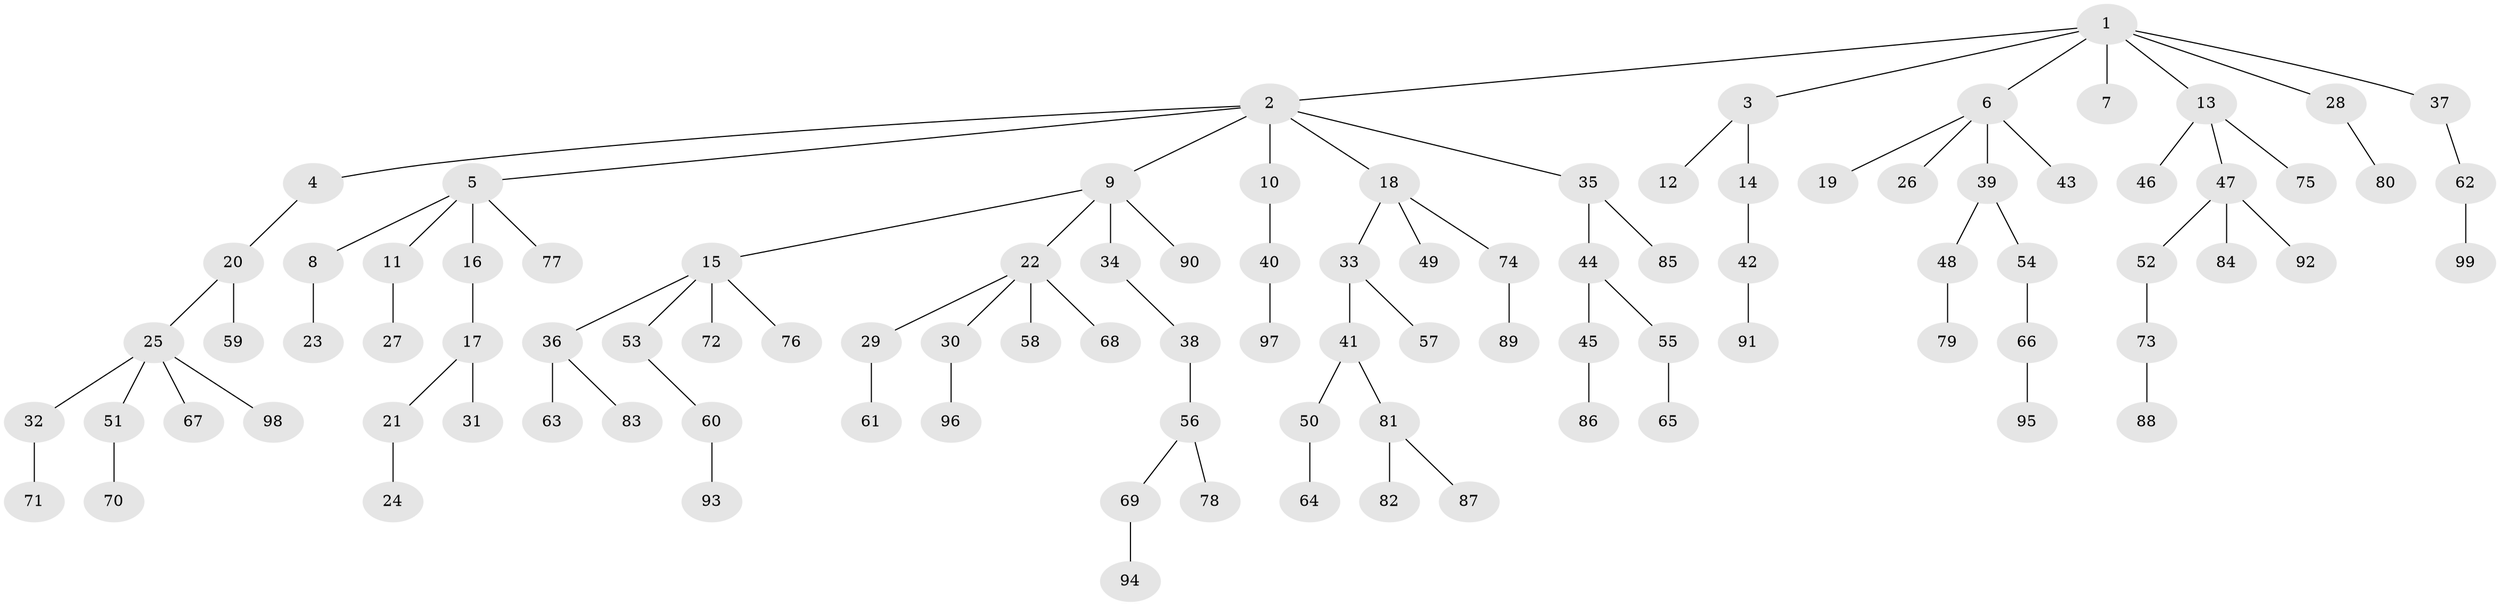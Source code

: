 // Generated by graph-tools (version 1.1) at 2025/36/03/09/25 02:36:47]
// undirected, 99 vertices, 98 edges
graph export_dot {
graph [start="1"]
  node [color=gray90,style=filled];
  1;
  2;
  3;
  4;
  5;
  6;
  7;
  8;
  9;
  10;
  11;
  12;
  13;
  14;
  15;
  16;
  17;
  18;
  19;
  20;
  21;
  22;
  23;
  24;
  25;
  26;
  27;
  28;
  29;
  30;
  31;
  32;
  33;
  34;
  35;
  36;
  37;
  38;
  39;
  40;
  41;
  42;
  43;
  44;
  45;
  46;
  47;
  48;
  49;
  50;
  51;
  52;
  53;
  54;
  55;
  56;
  57;
  58;
  59;
  60;
  61;
  62;
  63;
  64;
  65;
  66;
  67;
  68;
  69;
  70;
  71;
  72;
  73;
  74;
  75;
  76;
  77;
  78;
  79;
  80;
  81;
  82;
  83;
  84;
  85;
  86;
  87;
  88;
  89;
  90;
  91;
  92;
  93;
  94;
  95;
  96;
  97;
  98;
  99;
  1 -- 2;
  1 -- 3;
  1 -- 6;
  1 -- 7;
  1 -- 13;
  1 -- 28;
  1 -- 37;
  2 -- 4;
  2 -- 5;
  2 -- 9;
  2 -- 10;
  2 -- 18;
  2 -- 35;
  3 -- 12;
  3 -- 14;
  4 -- 20;
  5 -- 8;
  5 -- 11;
  5 -- 16;
  5 -- 77;
  6 -- 19;
  6 -- 26;
  6 -- 39;
  6 -- 43;
  8 -- 23;
  9 -- 15;
  9 -- 22;
  9 -- 34;
  9 -- 90;
  10 -- 40;
  11 -- 27;
  13 -- 46;
  13 -- 47;
  13 -- 75;
  14 -- 42;
  15 -- 36;
  15 -- 53;
  15 -- 72;
  15 -- 76;
  16 -- 17;
  17 -- 21;
  17 -- 31;
  18 -- 33;
  18 -- 49;
  18 -- 74;
  20 -- 25;
  20 -- 59;
  21 -- 24;
  22 -- 29;
  22 -- 30;
  22 -- 58;
  22 -- 68;
  25 -- 32;
  25 -- 51;
  25 -- 67;
  25 -- 98;
  28 -- 80;
  29 -- 61;
  30 -- 96;
  32 -- 71;
  33 -- 41;
  33 -- 57;
  34 -- 38;
  35 -- 44;
  35 -- 85;
  36 -- 63;
  36 -- 83;
  37 -- 62;
  38 -- 56;
  39 -- 48;
  39 -- 54;
  40 -- 97;
  41 -- 50;
  41 -- 81;
  42 -- 91;
  44 -- 45;
  44 -- 55;
  45 -- 86;
  47 -- 52;
  47 -- 84;
  47 -- 92;
  48 -- 79;
  50 -- 64;
  51 -- 70;
  52 -- 73;
  53 -- 60;
  54 -- 66;
  55 -- 65;
  56 -- 69;
  56 -- 78;
  60 -- 93;
  62 -- 99;
  66 -- 95;
  69 -- 94;
  73 -- 88;
  74 -- 89;
  81 -- 82;
  81 -- 87;
}
